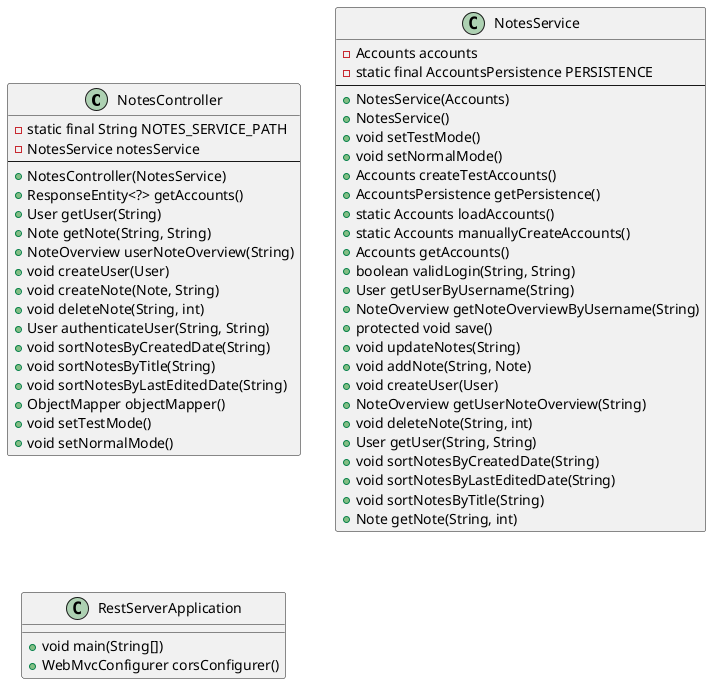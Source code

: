 @startuml classDiagramRest

class NotesController {
  - static final String NOTES_SERVICE_PATH
  - NotesService notesService
  --
  + NotesController(NotesService)
  + ResponseEntity<?> getAccounts()
  + User getUser(String)
  + Note getNote(String, String)
  + NoteOverview userNoteOverview(String)
  + void createUser(User)
  + void createNote(Note, String)
  + void deleteNote(String, int)
  + User authenticateUser(String, String)
  + void sortNotesByCreatedDate(String)
  + void sortNotesByTitle(String)
  + void sortNotesByLastEditedDate(String)
  + ObjectMapper objectMapper()
  + void setTestMode()
  + void setNormalMode()
}

class NotesService {
  - Accounts accounts
  - static final AccountsPersistence PERSISTENCE
  --
  + NotesService(Accounts)
  + NotesService()
  + void setTestMode()
  + void setNormalMode()
  + Accounts createTestAccounts()
  + AccountsPersistence getPersistence()
  + static Accounts loadAccounts()
  + static Accounts manuallyCreateAccounts()
  + Accounts getAccounts()
  + boolean validLogin(String, String)
  + User getUserByUsername(String)
  + NoteOverview getNoteOverviewByUsername(String)
  + protected void save()
  + void updateNotes(String)
  + void addNote(String, Note)
  + void createUser(User)
  + NoteOverview getUserNoteOverview(String)
  + void deleteNote(String, int)
  + User getUser(String, String)
  + void sortNotesByCreatedDate(String)
  + void sortNotesByLastEditedDate(String)
  + void sortNotesByTitle(String)
  + Note getNote(String, int)
}

class RestServerApplication {
  + void main(String[])
  + WebMvcConfigurer corsConfigurer()
}

@enduml
